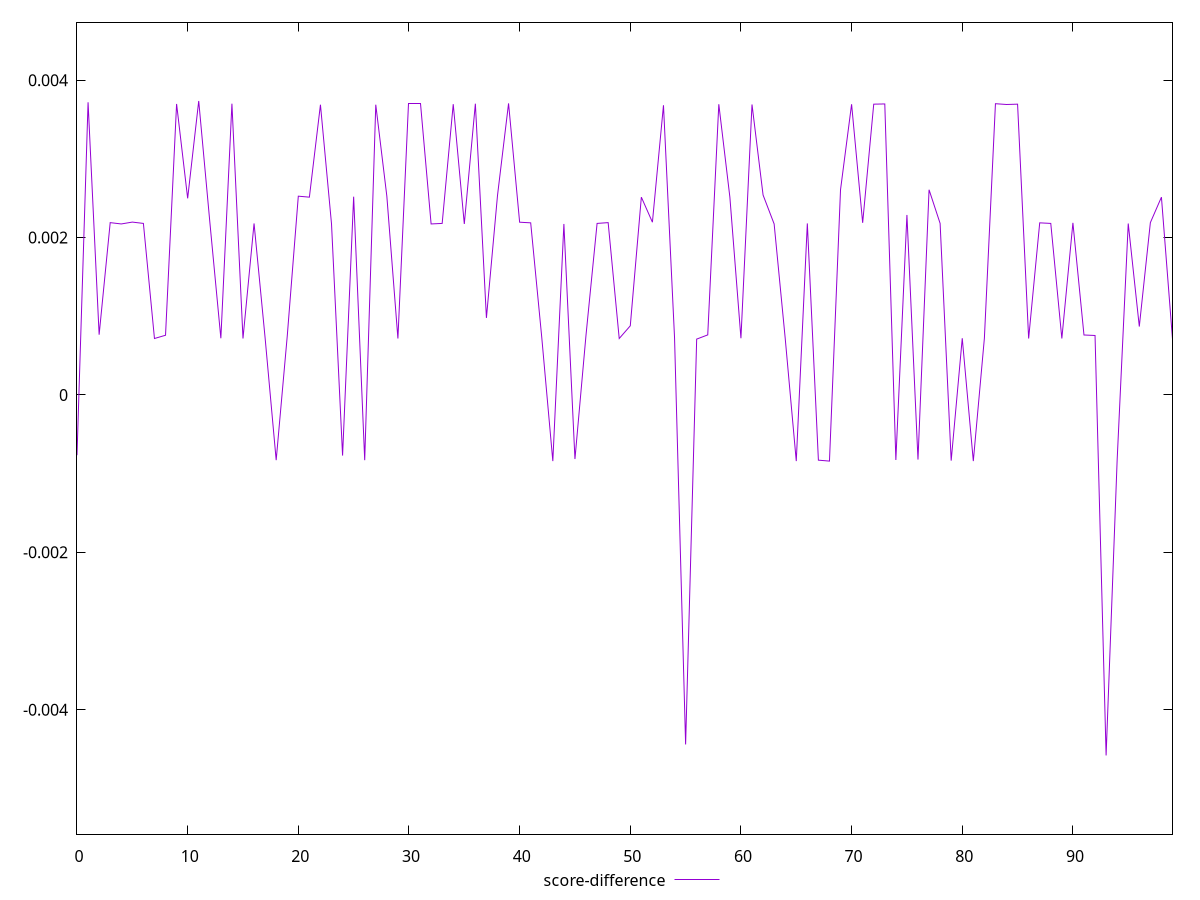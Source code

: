 reset

$scoreDifference <<EOF
0 -0.0007658236920954908
1 0.0037200257677045268
2 0.0007660327124732191
3 0.0021905587535019366
4 0.002173710190809919
5 0.0021973572236820837
6 0.0021805087645304644
7 0.0007176775291822257
8 0.000759048633571402
9 0.0036990999241042766
10 0.002499321311817182
11 0.003736911932205933
12 0.0022044512349757017
13 0.0007207671585048869
14 0.0037021593742441183
15 0.0007176775291821702
16 0.0021805087645304644
17 0.0007241254093833804
18 -0.0008287408726042056
19 0.0007483035284496786
20 0.0025268177450673557
21 0.0025142480880810947
22 0.003689309416041564
23 0.002173710190809919
24 -0.0007702446850244016
25 0.0025202710783682747
26 -0.0008287408726042056
27 0.003689309416041564
28 0.0025268177450673557
29 0.0007176775291822257
30 0.003702036997003111
31 0.003702036997003111
32 0.002173710190809919
33 0.0021805087645304644
34 0.00369628519480375
35 0.002173710190809919
36 0.003702036997003111
37 0.0009792584752788547
38 0.0025351973843940057
39 0.0037060754123135475
40 0.0021958792989361653
41 0.0021878984711888316
42 0.0007317820583300216
43 -0.0008405889204023964
44 0.002173710190809919
45 -0.0008146716302603885
46 0.0007624063873571951
47 0.0021805087645304644
48 0.0021905587535019366
49 0.0007176775291822257
50 0.00087895238193747
51 0.0025142480880810947
52 0.0021958792989361653
53 0.003682333430253537
54 0.0007253343690244995
55 -0.004441977630329164
56 0.0007100204626458995
57 0.0007636151680465719
58 0.003695183769814925
59 0.0025142480880810947
60 0.0007207671585048869
61 0.003692124228877325
62 0.0025414820445898156
63 0.002173710190809919
64 0.0007207671585048869
65 -0.0008405889204023964
66 0.0021805087645304644
67 -0.0008287408726042056
68 -0.0008405889204023964
69 0.00260851472395629
70 0.003695183769814925
71 0.0021878984711888316
72 0.00369628519480375
73 0.0036990999241042766
74 -0.0008265193905917512
75 0.002288393580292536
76 -0.0008208423085593886
77 0.00260851472395629
78 0.0021805087645304644
79 -0.0008349117006254403
80 0.0007207671585048869
81 -0.0008405889204023964
82 0.0007207671585048869
83 0.0037021593742441183
84 0.003692124228877325
85 0.00369628519480375
86 0.0007176775291822257
87 0.0021878984711888316
88 0.0021805087645304644
89 0.0007176775291822257
90 0.0021878984711888316
91 0.0007624063873571951
92 0.0007559594615792475
93 -0.004582126333308456
94 -0.0008220764520991963
95 0.0021790308172754402
96 0.0008698591885035745
97 0.0021905587535019366
98 0.0025142480880810947
99 0.000710020462645955
EOF

set key outside below
set xrange [0:99]
set yrange [-0.005582126333308456:0.004736911932205933]
set trange [-0.005582126333308456:0.004736911932205933]
set terminal svg size 640, 500 enhanced background rgb 'white'
set output "report_00008_2021-01-22T20:58:29.167/cumulative-layout-shift/samples/pages+cached/score-difference/values.svg"

plot $scoreDifference title "score-difference" with line

reset
